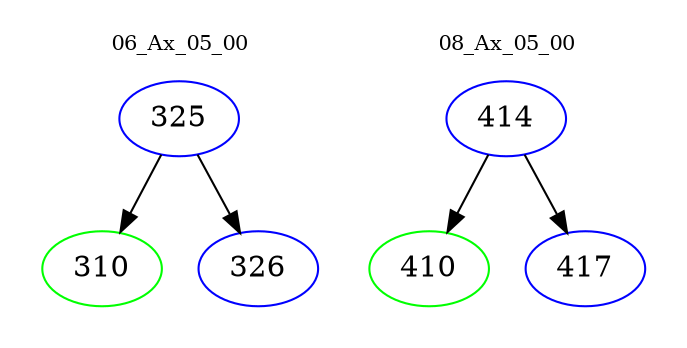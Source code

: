 digraph{
subgraph cluster_0 {
color = white
label = "06_Ax_05_00";
fontsize=10;
T0_325 [label="325", color="blue"]
T0_325 -> T0_310 [color="black"]
T0_310 [label="310", color="green"]
T0_325 -> T0_326 [color="black"]
T0_326 [label="326", color="blue"]
}
subgraph cluster_1 {
color = white
label = "08_Ax_05_00";
fontsize=10;
T1_414 [label="414", color="blue"]
T1_414 -> T1_410 [color="black"]
T1_410 [label="410", color="green"]
T1_414 -> T1_417 [color="black"]
T1_417 [label="417", color="blue"]
}
}
